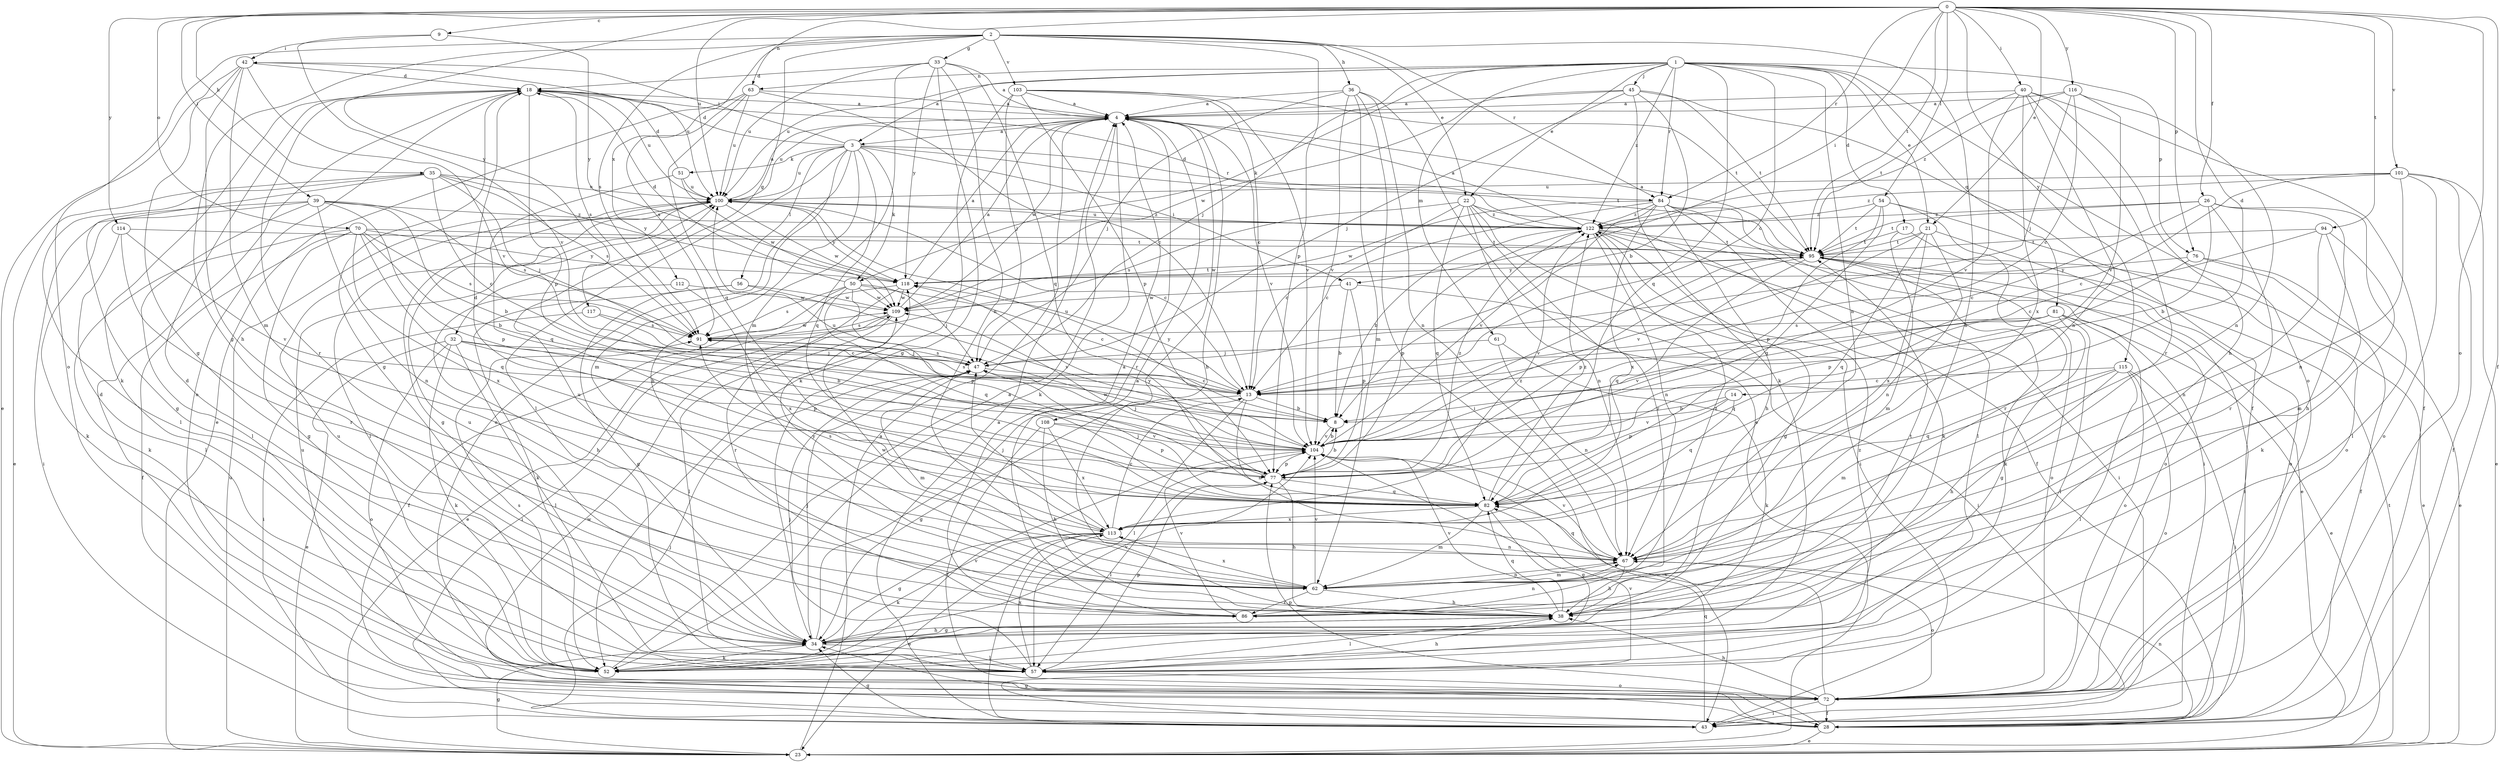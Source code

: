strict digraph  {
0;
1;
2;
3;
4;
8;
9;
13;
14;
17;
18;
21;
22;
23;
26;
28;
32;
33;
34;
35;
36;
38;
39;
40;
41;
42;
43;
45;
47;
50;
51;
52;
54;
56;
57;
61;
62;
63;
67;
70;
72;
76;
77;
81;
82;
84;
86;
91;
94;
95;
100;
101;
103;
104;
108;
109;
112;
113;
114;
115;
116;
117;
118;
122;
0 -> 9  [label=c];
0 -> 14  [label=d];
0 -> 21  [label=e];
0 -> 26  [label=f];
0 -> 28  [label=f];
0 -> 35  [label=h];
0 -> 39  [label=i];
0 -> 40  [label=i];
0 -> 41  [label=i];
0 -> 54  [label=l];
0 -> 63  [label=n];
0 -> 70  [label=o];
0 -> 72  [label=o];
0 -> 76  [label=p];
0 -> 84  [label=r];
0 -> 94  [label=t];
0 -> 95  [label=t];
0 -> 100  [label=u];
0 -> 101  [label=v];
0 -> 114  [label=y];
0 -> 115  [label=y];
0 -> 116  [label=y];
0 -> 117  [label=y];
1 -> 3  [label=a];
1 -> 13  [label=c];
1 -> 17  [label=d];
1 -> 21  [label=e];
1 -> 22  [label=e];
1 -> 45  [label=j];
1 -> 47  [label=j];
1 -> 50  [label=k];
1 -> 61  [label=m];
1 -> 63  [label=n];
1 -> 67  [label=n];
1 -> 72  [label=o];
1 -> 76  [label=p];
1 -> 81  [label=q];
1 -> 82  [label=q];
1 -> 84  [label=r];
1 -> 100  [label=u];
1 -> 122  [label=z];
2 -> 22  [label=e];
2 -> 32  [label=g];
2 -> 33  [label=g];
2 -> 34  [label=g];
2 -> 36  [label=h];
2 -> 38  [label=h];
2 -> 72  [label=o];
2 -> 77  [label=p];
2 -> 84  [label=r];
2 -> 91  [label=s];
2 -> 103  [label=v];
2 -> 112  [label=x];
3 -> 18  [label=d];
3 -> 38  [label=h];
3 -> 41  [label=i];
3 -> 42  [label=i];
3 -> 50  [label=k];
3 -> 51  [label=k];
3 -> 56  [label=l];
3 -> 57  [label=l];
3 -> 62  [label=m];
3 -> 72  [label=o];
3 -> 82  [label=q];
3 -> 84  [label=r];
3 -> 95  [label=t];
3 -> 100  [label=u];
4 -> 3  [label=a];
4 -> 38  [label=h];
4 -> 52  [label=k];
4 -> 86  [label=r];
4 -> 100  [label=u];
4 -> 104  [label=v];
4 -> 108  [label=w];
4 -> 109  [label=w];
8 -> 100  [label=u];
8 -> 104  [label=v];
9 -> 42  [label=i];
9 -> 104  [label=v];
9 -> 118  [label=y];
13 -> 8  [label=b];
13 -> 34  [label=g];
13 -> 57  [label=l];
13 -> 67  [label=n];
13 -> 91  [label=s];
13 -> 118  [label=y];
14 -> 8  [label=b];
14 -> 77  [label=p];
14 -> 82  [label=q];
14 -> 104  [label=v];
17 -> 62  [label=m];
17 -> 72  [label=o];
17 -> 95  [label=t];
18 -> 4  [label=a];
18 -> 34  [label=g];
18 -> 52  [label=k];
18 -> 72  [label=o];
18 -> 77  [label=p];
18 -> 86  [label=r];
18 -> 91  [label=s];
18 -> 100  [label=u];
21 -> 67  [label=n];
21 -> 72  [label=o];
21 -> 82  [label=q];
21 -> 95  [label=t];
21 -> 104  [label=v];
21 -> 113  [label=x];
22 -> 13  [label=c];
22 -> 28  [label=f];
22 -> 43  [label=i];
22 -> 67  [label=n];
22 -> 82  [label=q];
22 -> 86  [label=r];
22 -> 91  [label=s];
22 -> 122  [label=z];
23 -> 4  [label=a];
23 -> 34  [label=g];
23 -> 95  [label=t];
23 -> 100  [label=u];
26 -> 8  [label=b];
26 -> 13  [label=c];
26 -> 38  [label=h];
26 -> 57  [label=l];
26 -> 86  [label=r];
26 -> 95  [label=t];
26 -> 122  [label=z];
28 -> 23  [label=e];
28 -> 34  [label=g];
28 -> 67  [label=n];
28 -> 77  [label=p];
28 -> 109  [label=w];
32 -> 8  [label=b];
32 -> 23  [label=e];
32 -> 47  [label=j];
32 -> 52  [label=k];
32 -> 57  [label=l];
32 -> 72  [label=o];
32 -> 77  [label=p];
33 -> 4  [label=a];
33 -> 18  [label=d];
33 -> 34  [label=g];
33 -> 62  [label=m];
33 -> 67  [label=n];
33 -> 82  [label=q];
33 -> 100  [label=u];
33 -> 118  [label=y];
34 -> 4  [label=a];
34 -> 38  [label=h];
34 -> 47  [label=j];
34 -> 52  [label=k];
34 -> 57  [label=l];
34 -> 100  [label=u];
34 -> 104  [label=v];
35 -> 13  [label=c];
35 -> 23  [label=e];
35 -> 34  [label=g];
35 -> 47  [label=j];
35 -> 57  [label=l];
35 -> 91  [label=s];
35 -> 100  [label=u];
35 -> 118  [label=y];
36 -> 4  [label=a];
36 -> 23  [label=e];
36 -> 43  [label=i];
36 -> 47  [label=j];
36 -> 62  [label=m];
36 -> 67  [label=n];
36 -> 104  [label=v];
38 -> 34  [label=g];
38 -> 57  [label=l];
38 -> 82  [label=q];
38 -> 95  [label=t];
38 -> 104  [label=v];
39 -> 8  [label=b];
39 -> 43  [label=i];
39 -> 52  [label=k];
39 -> 57  [label=l];
39 -> 67  [label=n];
39 -> 77  [label=p];
39 -> 91  [label=s];
39 -> 122  [label=z];
40 -> 4  [label=a];
40 -> 28  [label=f];
40 -> 38  [label=h];
40 -> 67  [label=n];
40 -> 86  [label=r];
40 -> 95  [label=t];
40 -> 104  [label=v];
40 -> 113  [label=x];
41 -> 8  [label=b];
41 -> 43  [label=i];
41 -> 77  [label=p];
41 -> 109  [label=w];
42 -> 18  [label=d];
42 -> 23  [label=e];
42 -> 34  [label=g];
42 -> 38  [label=h];
42 -> 62  [label=m];
42 -> 100  [label=u];
42 -> 104  [label=v];
43 -> 4  [label=a];
43 -> 34  [label=g];
43 -> 47  [label=j];
43 -> 82  [label=q];
43 -> 104  [label=v];
45 -> 4  [label=a];
45 -> 8  [label=b];
45 -> 28  [label=f];
45 -> 47  [label=j];
45 -> 52  [label=k];
45 -> 95  [label=t];
45 -> 109  [label=w];
47 -> 13  [label=c];
47 -> 62  [label=m];
47 -> 91  [label=s];
50 -> 13  [label=c];
50 -> 18  [label=d];
50 -> 28  [label=f];
50 -> 47  [label=j];
50 -> 77  [label=p];
50 -> 82  [label=q];
50 -> 91  [label=s];
50 -> 109  [label=w];
51 -> 18  [label=d];
51 -> 82  [label=q];
51 -> 100  [label=u];
51 -> 109  [label=w];
52 -> 4  [label=a];
52 -> 18  [label=d];
52 -> 91  [label=s];
52 -> 100  [label=u];
52 -> 104  [label=v];
54 -> 72  [label=o];
54 -> 77  [label=p];
54 -> 82  [label=q];
54 -> 86  [label=r];
54 -> 95  [label=t];
54 -> 122  [label=z];
56 -> 34  [label=g];
56 -> 52  [label=k];
56 -> 104  [label=v];
56 -> 109  [label=w];
57 -> 38  [label=h];
57 -> 47  [label=j];
57 -> 72  [label=o];
57 -> 77  [label=p];
57 -> 113  [label=x];
57 -> 122  [label=z];
61 -> 47  [label=j];
61 -> 52  [label=k];
61 -> 67  [label=n];
62 -> 38  [label=h];
62 -> 67  [label=n];
62 -> 86  [label=r];
62 -> 100  [label=u];
62 -> 104  [label=v];
62 -> 109  [label=w];
62 -> 113  [label=x];
62 -> 118  [label=y];
62 -> 122  [label=z];
63 -> 4  [label=a];
63 -> 13  [label=c];
63 -> 23  [label=e];
63 -> 82  [label=q];
63 -> 91  [label=s];
63 -> 100  [label=u];
67 -> 38  [label=h];
67 -> 62  [label=m];
67 -> 72  [label=o];
67 -> 82  [label=q];
67 -> 104  [label=v];
70 -> 8  [label=b];
70 -> 28  [label=f];
70 -> 34  [label=g];
70 -> 52  [label=k];
70 -> 82  [label=q];
70 -> 91  [label=s];
70 -> 95  [label=t];
70 -> 113  [label=x];
70 -> 118  [label=y];
72 -> 18  [label=d];
72 -> 28  [label=f];
72 -> 38  [label=h];
72 -> 43  [label=i];
72 -> 100  [label=u];
72 -> 104  [label=v];
76 -> 23  [label=e];
76 -> 28  [label=f];
76 -> 77  [label=p];
76 -> 118  [label=y];
77 -> 8  [label=b];
77 -> 38  [label=h];
77 -> 57  [label=l];
77 -> 82  [label=q];
77 -> 109  [label=w];
77 -> 118  [label=y];
77 -> 122  [label=z];
81 -> 23  [label=e];
81 -> 34  [label=g];
81 -> 57  [label=l];
81 -> 72  [label=o];
81 -> 82  [label=q];
81 -> 91  [label=s];
81 -> 104  [label=v];
82 -> 18  [label=d];
82 -> 34  [label=g];
82 -> 47  [label=j];
82 -> 62  [label=m];
82 -> 113  [label=x];
82 -> 122  [label=z];
84 -> 13  [label=c];
84 -> 38  [label=h];
84 -> 43  [label=i];
84 -> 52  [label=k];
84 -> 57  [label=l];
84 -> 104  [label=v];
84 -> 109  [label=w];
84 -> 113  [label=x];
84 -> 122  [label=z];
86 -> 4  [label=a];
86 -> 67  [label=n];
86 -> 104  [label=v];
91 -> 47  [label=j];
91 -> 109  [label=w];
94 -> 13  [label=c];
94 -> 52  [label=k];
94 -> 62  [label=m];
94 -> 67  [label=n];
94 -> 95  [label=t];
95 -> 4  [label=a];
95 -> 23  [label=e];
95 -> 43  [label=i];
95 -> 52  [label=k];
95 -> 72  [label=o];
95 -> 77  [label=p];
95 -> 82  [label=q];
95 -> 104  [label=v];
95 -> 118  [label=y];
100 -> 4  [label=a];
100 -> 13  [label=c];
100 -> 34  [label=g];
100 -> 57  [label=l];
100 -> 109  [label=w];
100 -> 118  [label=y];
100 -> 122  [label=z];
101 -> 13  [label=c];
101 -> 23  [label=e];
101 -> 28  [label=f];
101 -> 67  [label=n];
101 -> 72  [label=o];
101 -> 100  [label=u];
101 -> 122  [label=z];
103 -> 4  [label=a];
103 -> 13  [label=c];
103 -> 47  [label=j];
103 -> 52  [label=k];
103 -> 77  [label=p];
103 -> 95  [label=t];
103 -> 104  [label=v];
104 -> 8  [label=b];
104 -> 47  [label=j];
104 -> 77  [label=p];
104 -> 100  [label=u];
108 -> 28  [label=f];
108 -> 38  [label=h];
108 -> 77  [label=p];
108 -> 104  [label=v];
108 -> 113  [label=x];
109 -> 4  [label=a];
109 -> 43  [label=i];
109 -> 57  [label=l];
109 -> 91  [label=s];
112 -> 38  [label=h];
112 -> 109  [label=w];
112 -> 113  [label=x];
113 -> 13  [label=c];
113 -> 23  [label=e];
113 -> 34  [label=g];
113 -> 43  [label=i];
113 -> 47  [label=j];
113 -> 52  [label=k];
113 -> 67  [label=n];
113 -> 91  [label=s];
113 -> 122  [label=z];
114 -> 57  [label=l];
114 -> 86  [label=r];
114 -> 95  [label=t];
114 -> 104  [label=v];
115 -> 13  [label=c];
115 -> 38  [label=h];
115 -> 43  [label=i];
115 -> 57  [label=l];
115 -> 62  [label=m];
115 -> 72  [label=o];
115 -> 82  [label=q];
116 -> 4  [label=a];
116 -> 13  [label=c];
116 -> 47  [label=j];
116 -> 67  [label=n];
116 -> 104  [label=v];
116 -> 122  [label=z];
117 -> 13  [label=c];
117 -> 43  [label=i];
117 -> 91  [label=s];
118 -> 4  [label=a];
118 -> 23  [label=e];
118 -> 86  [label=r];
118 -> 95  [label=t];
118 -> 109  [label=w];
122 -> 4  [label=a];
122 -> 8  [label=b];
122 -> 18  [label=d];
122 -> 23  [label=e];
122 -> 34  [label=g];
122 -> 43  [label=i];
122 -> 67  [label=n];
122 -> 77  [label=p];
122 -> 95  [label=t];
122 -> 100  [label=u];
}
